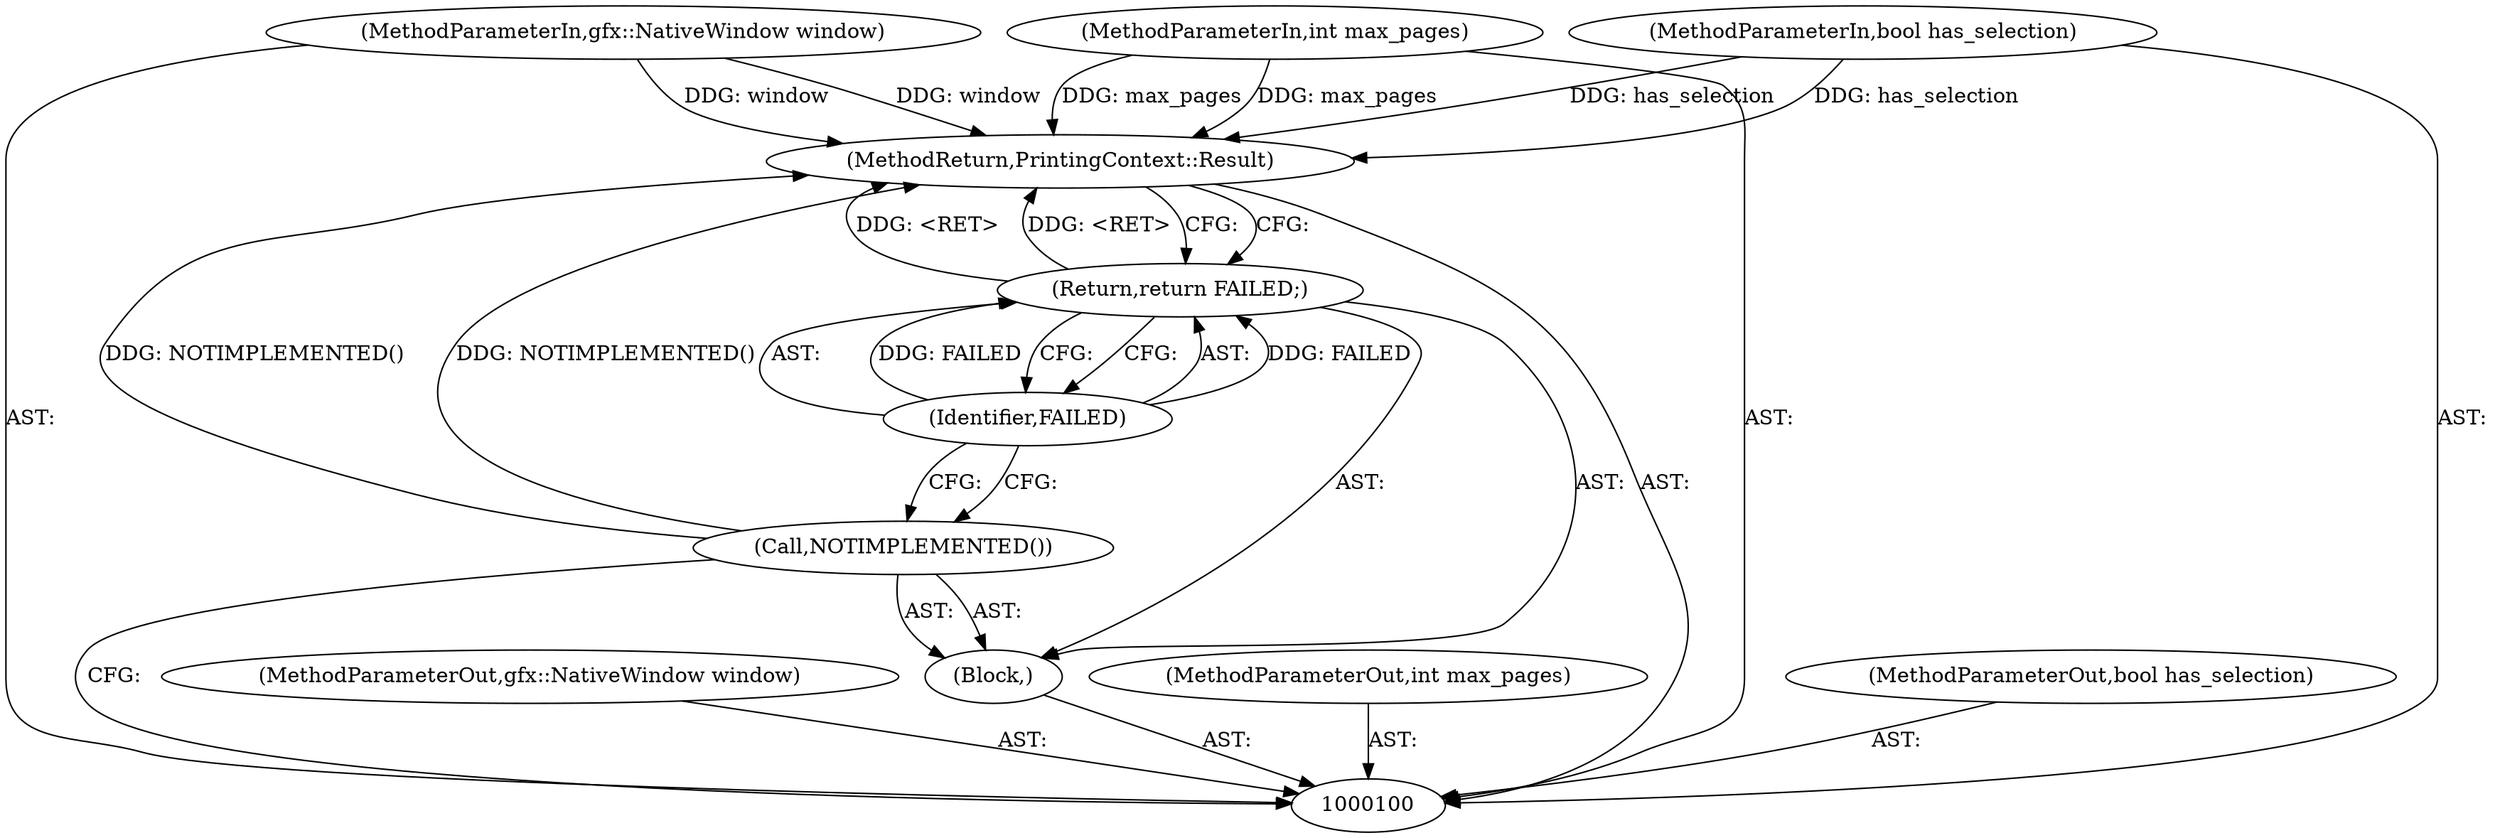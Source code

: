 digraph "1_Chrome_fc790462b4f248712bbc8c3734664dd6b05f80f2_4" {
"1000108" [label="(MethodReturn,PrintingContext::Result)"];
"1000101" [label="(MethodParameterIn,gfx::NativeWindow window)"];
"1000119" [label="(MethodParameterOut,gfx::NativeWindow window)"];
"1000102" [label="(MethodParameterIn,int max_pages)"];
"1000120" [label="(MethodParameterOut,int max_pages)"];
"1000104" [label="(Block,)"];
"1000103" [label="(MethodParameterIn,bool has_selection)"];
"1000121" [label="(MethodParameterOut,bool has_selection)"];
"1000105" [label="(Call,NOTIMPLEMENTED())"];
"1000106" [label="(Return,return FAILED;)"];
"1000107" [label="(Identifier,FAILED)"];
"1000108" -> "1000100"  [label="AST: "];
"1000108" -> "1000106"  [label="CFG: "];
"1000105" -> "1000108"  [label="DDG: NOTIMPLEMENTED()"];
"1000103" -> "1000108"  [label="DDG: has_selection"];
"1000102" -> "1000108"  [label="DDG: max_pages"];
"1000101" -> "1000108"  [label="DDG: window"];
"1000106" -> "1000108"  [label="DDG: <RET>"];
"1000101" -> "1000100"  [label="AST: "];
"1000101" -> "1000108"  [label="DDG: window"];
"1000119" -> "1000100"  [label="AST: "];
"1000102" -> "1000100"  [label="AST: "];
"1000102" -> "1000108"  [label="DDG: max_pages"];
"1000120" -> "1000100"  [label="AST: "];
"1000104" -> "1000100"  [label="AST: "];
"1000105" -> "1000104"  [label="AST: "];
"1000106" -> "1000104"  [label="AST: "];
"1000103" -> "1000100"  [label="AST: "];
"1000103" -> "1000108"  [label="DDG: has_selection"];
"1000121" -> "1000100"  [label="AST: "];
"1000105" -> "1000104"  [label="AST: "];
"1000105" -> "1000100"  [label="CFG: "];
"1000107" -> "1000105"  [label="CFG: "];
"1000105" -> "1000108"  [label="DDG: NOTIMPLEMENTED()"];
"1000106" -> "1000104"  [label="AST: "];
"1000106" -> "1000107"  [label="CFG: "];
"1000107" -> "1000106"  [label="AST: "];
"1000108" -> "1000106"  [label="CFG: "];
"1000106" -> "1000108"  [label="DDG: <RET>"];
"1000107" -> "1000106"  [label="DDG: FAILED"];
"1000107" -> "1000106"  [label="AST: "];
"1000107" -> "1000105"  [label="CFG: "];
"1000106" -> "1000107"  [label="CFG: "];
"1000107" -> "1000106"  [label="DDG: FAILED"];
}
